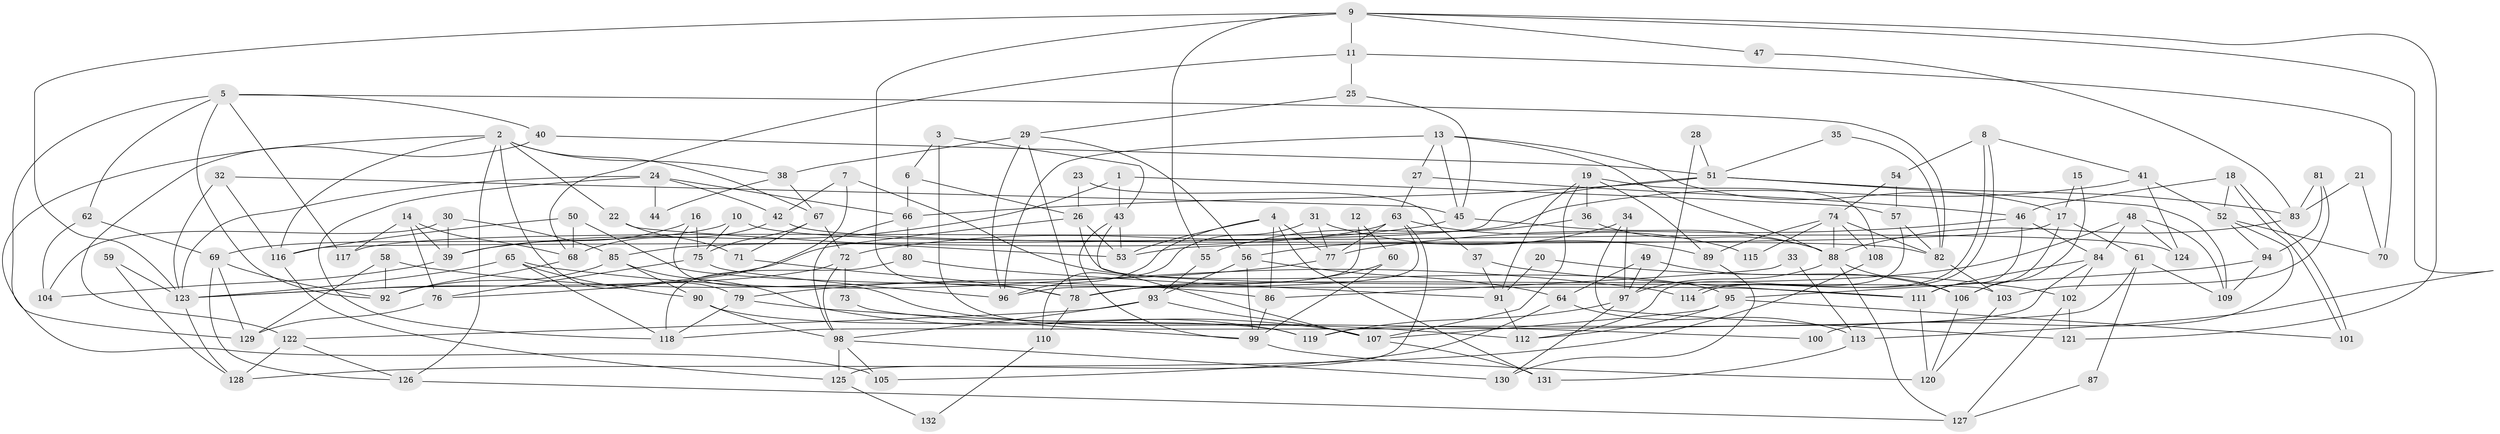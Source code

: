 // coarse degree distribution, {6: 0.13924050632911392, 9: 0.0379746835443038, 4: 0.17721518987341772, 7: 0.10126582278481013, 5: 0.16455696202531644, 3: 0.189873417721519, 8: 0.06329113924050633, 2: 0.05063291139240506, 10: 0.06329113924050633, 1: 0.012658227848101266}
// Generated by graph-tools (version 1.1) at 2025/41/03/06/25 10:41:57]
// undirected, 132 vertices, 264 edges
graph export_dot {
graph [start="1"]
  node [color=gray90,style=filled];
  1;
  2;
  3;
  4;
  5;
  6;
  7;
  8;
  9;
  10;
  11;
  12;
  13;
  14;
  15;
  16;
  17;
  18;
  19;
  20;
  21;
  22;
  23;
  24;
  25;
  26;
  27;
  28;
  29;
  30;
  31;
  32;
  33;
  34;
  35;
  36;
  37;
  38;
  39;
  40;
  41;
  42;
  43;
  44;
  45;
  46;
  47;
  48;
  49;
  50;
  51;
  52;
  53;
  54;
  55;
  56;
  57;
  58;
  59;
  60;
  61;
  62;
  63;
  64;
  65;
  66;
  67;
  68;
  69;
  70;
  71;
  72;
  73;
  74;
  75;
  76;
  77;
  78;
  79;
  80;
  81;
  82;
  83;
  84;
  85;
  86;
  87;
  88;
  89;
  90;
  91;
  92;
  93;
  94;
  95;
  96;
  97;
  98;
  99;
  100;
  101;
  102;
  103;
  104;
  105;
  106;
  107;
  108;
  109;
  110;
  111;
  112;
  113;
  114;
  115;
  116;
  117;
  118;
  119;
  120;
  121;
  122;
  123;
  124;
  125;
  126;
  127;
  128;
  129;
  130;
  131;
  132;
  1 -- 43;
  1 -- 57;
  1 -- 39;
  2 -- 105;
  2 -- 79;
  2 -- 22;
  2 -- 38;
  2 -- 67;
  2 -- 116;
  2 -- 126;
  3 -- 43;
  3 -- 6;
  3 -- 112;
  4 -- 96;
  4 -- 53;
  4 -- 77;
  4 -- 86;
  4 -- 131;
  5 -- 62;
  5 -- 92;
  5 -- 40;
  5 -- 82;
  5 -- 117;
  5 -- 129;
  6 -- 26;
  6 -- 66;
  7 -- 42;
  7 -- 95;
  7 -- 76;
  8 -- 114;
  8 -- 114;
  8 -- 41;
  8 -- 54;
  9 -- 55;
  9 -- 78;
  9 -- 11;
  9 -- 47;
  9 -- 113;
  9 -- 121;
  9 -- 123;
  10 -- 75;
  10 -- 124;
  10 -- 69;
  11 -- 68;
  11 -- 25;
  11 -- 70;
  12 -- 60;
  12 -- 96;
  13 -- 96;
  13 -- 17;
  13 -- 27;
  13 -- 45;
  13 -- 88;
  14 -- 39;
  14 -- 76;
  14 -- 68;
  14 -- 117;
  15 -- 106;
  15 -- 17;
  16 -- 119;
  16 -- 75;
  16 -- 39;
  17 -- 61;
  17 -- 53;
  17 -- 106;
  18 -- 46;
  18 -- 101;
  18 -- 101;
  18 -- 52;
  19 -- 108;
  19 -- 91;
  19 -- 36;
  19 -- 89;
  19 -- 107;
  20 -- 102;
  20 -- 91;
  21 -- 70;
  21 -- 83;
  22 -- 53;
  22 -- 71;
  23 -- 37;
  23 -- 26;
  24 -- 42;
  24 -- 123;
  24 -- 44;
  24 -- 66;
  24 -- 118;
  25 -- 45;
  25 -- 29;
  26 -- 123;
  26 -- 103;
  26 -- 53;
  27 -- 63;
  27 -- 46;
  28 -- 51;
  28 -- 97;
  29 -- 38;
  29 -- 56;
  29 -- 78;
  29 -- 96;
  30 -- 39;
  30 -- 85;
  30 -- 104;
  31 -- 89;
  31 -- 77;
  31 -- 110;
  32 -- 123;
  32 -- 45;
  32 -- 116;
  33 -- 86;
  33 -- 113;
  34 -- 121;
  34 -- 56;
  34 -- 97;
  35 -- 51;
  35 -- 82;
  36 -- 88;
  36 -- 55;
  37 -- 111;
  37 -- 91;
  38 -- 67;
  38 -- 44;
  39 -- 104;
  40 -- 51;
  40 -- 122;
  41 -- 117;
  41 -- 52;
  41 -- 124;
  42 -- 82;
  42 -- 68;
  43 -- 99;
  43 -- 107;
  43 -- 53;
  45 -- 88;
  45 -- 72;
  46 -- 111;
  46 -- 77;
  46 -- 84;
  47 -- 83;
  48 -- 84;
  48 -- 78;
  48 -- 109;
  48 -- 124;
  49 -- 106;
  49 -- 64;
  49 -- 97;
  50 -- 68;
  50 -- 116;
  50 -- 111;
  51 -- 109;
  51 -- 116;
  51 -- 66;
  51 -- 83;
  52 -- 94;
  52 -- 70;
  52 -- 100;
  54 -- 74;
  54 -- 57;
  55 -- 93;
  56 -- 99;
  56 -- 64;
  56 -- 93;
  57 -- 82;
  57 -- 112;
  58 -- 129;
  58 -- 92;
  58 -- 86;
  59 -- 123;
  59 -- 128;
  60 -- 78;
  60 -- 99;
  61 -- 118;
  61 -- 109;
  61 -- 87;
  62 -- 104;
  62 -- 69;
  63 -- 78;
  63 -- 77;
  63 -- 85;
  63 -- 115;
  63 -- 125;
  64 -- 113;
  64 -- 105;
  65 -- 90;
  65 -- 123;
  65 -- 114;
  65 -- 118;
  66 -- 80;
  66 -- 98;
  67 -- 72;
  67 -- 71;
  67 -- 75;
  68 -- 92;
  69 -- 126;
  69 -- 92;
  69 -- 129;
  71 -- 78;
  72 -- 98;
  72 -- 73;
  72 -- 123;
  73 -- 99;
  74 -- 88;
  74 -- 89;
  74 -- 82;
  74 -- 108;
  74 -- 115;
  75 -- 76;
  75 -- 96;
  76 -- 129;
  77 -- 79;
  78 -- 110;
  79 -- 118;
  79 -- 100;
  80 -- 118;
  80 -- 91;
  81 -- 103;
  81 -- 83;
  81 -- 94;
  82 -- 103;
  83 -- 88;
  84 -- 119;
  84 -- 102;
  84 -- 111;
  85 -- 107;
  85 -- 90;
  85 -- 92;
  86 -- 99;
  87 -- 127;
  88 -- 97;
  88 -- 106;
  88 -- 127;
  89 -- 130;
  90 -- 98;
  90 -- 119;
  91 -- 112;
  93 -- 98;
  93 -- 107;
  93 -- 122;
  94 -- 95;
  94 -- 109;
  95 -- 107;
  95 -- 112;
  95 -- 101;
  97 -- 119;
  97 -- 130;
  98 -- 125;
  98 -- 105;
  98 -- 130;
  99 -- 120;
  102 -- 127;
  102 -- 121;
  103 -- 120;
  106 -- 120;
  107 -- 131;
  108 -- 128;
  110 -- 132;
  111 -- 120;
  113 -- 131;
  116 -- 125;
  122 -- 126;
  122 -- 128;
  123 -- 128;
  125 -- 132;
  126 -- 127;
}
